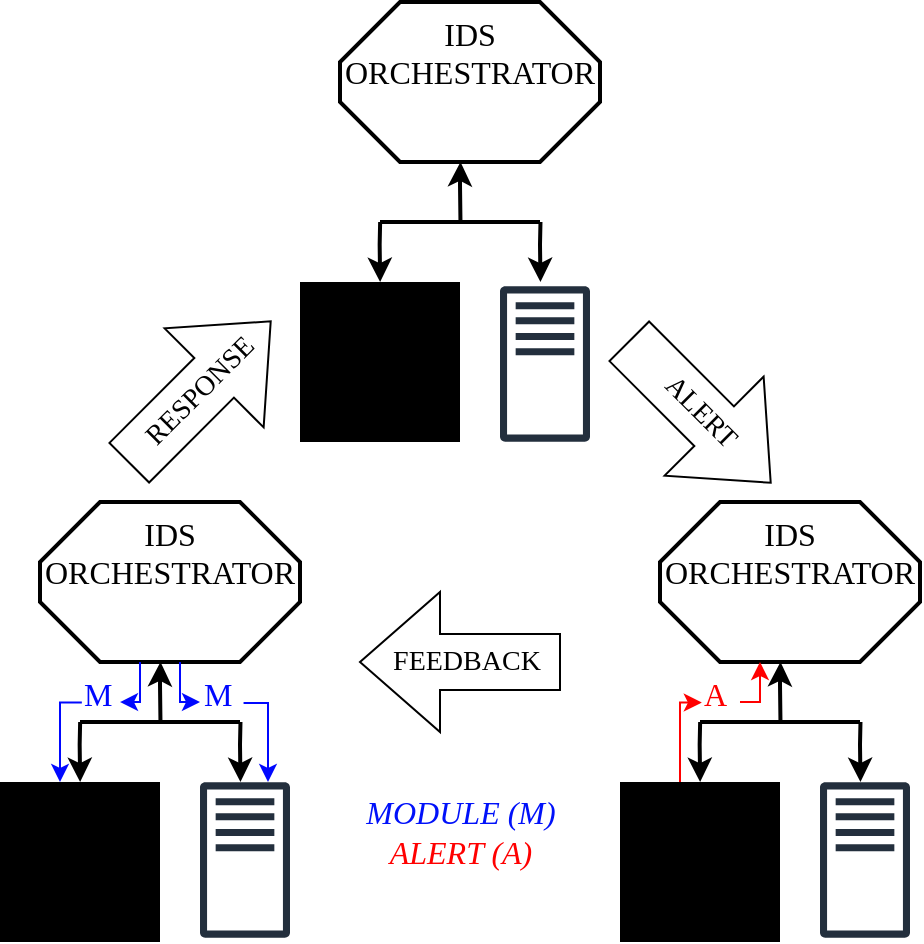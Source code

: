 <mxfile version="26.1.3">
  <diagram name="Page-1" id="822b0af5-4adb-64df-f703-e8dfc1f81529">
    <mxGraphModel dx="636" dy="413" grid="1" gridSize="10" guides="1" tooltips="1" connect="1" arrows="1" fold="1" page="1" pageScale="1" pageWidth="1100" pageHeight="850" background="none" math="0" shadow="0">
      <root>
        <mxCell id="0" />
        <mxCell id="1" parent="0" />
        <mxCell id="n6gamlMb8ClhuNOTHDDw-2" value="&lt;font style=&quot;font-size: 16px;&quot;&gt;IDS ORCHESTRATOR&lt;/font&gt;" style="whiteSpace=wrap;shape=mxgraph.basic.octagon2;align=center;verticalAlign=top;dx=15;fontSize=12;textShadow=0;fontFamily=Times New Roman;spacing=2;strokeWidth=2;html=1;" vertex="1" parent="1">
          <mxGeometry x="320" y="130" width="130" height="80" as="geometry" />
        </mxCell>
        <mxCell id="n6gamlMb8ClhuNOTHDDw-3" value="" style="fillColor=#000000;aspect=fixed;sketch=0;pointerEvents=1;shadow=0;dashed=0;html=1;strokeColor=none;labelPosition=center;verticalLabelPosition=bottom;outlineConnect=0;verticalAlign=top;align=center;shape=mxgraph.openstack.neutron_subnet;" vertex="1" parent="1">
          <mxGeometry x="300" y="270" width="80" height="80" as="geometry" />
        </mxCell>
        <mxCell id="n6gamlMb8ClhuNOTHDDw-4" value="" style="sketch=0;outlineConnect=0;fontColor=#232F3E;gradientColor=none;fillColor=#232F3D;strokeColor=none;dashed=0;verticalLabelPosition=bottom;verticalAlign=top;align=center;html=1;fontSize=12;fontStyle=0;aspect=fixed;pointerEvents=1;shape=mxgraph.aws4.traditional_server;" vertex="1" parent="1">
          <mxGeometry x="400" y="272" width="45" height="78" as="geometry" />
        </mxCell>
        <mxCell id="n6gamlMb8ClhuNOTHDDw-6" value="" style="endArrow=none;html=1;rounded=0;strokeWidth=2;" edge="1" parent="1">
          <mxGeometry width="50" height="50" relative="1" as="geometry">
            <mxPoint x="340" y="240" as="sourcePoint" />
            <mxPoint x="420" y="240" as="targetPoint" />
          </mxGeometry>
        </mxCell>
        <mxCell id="n6gamlMb8ClhuNOTHDDw-7" value="" style="endArrow=classic;html=1;rounded=0;strokeWidth=2;" edge="1" parent="1">
          <mxGeometry width="50" height="50" relative="1" as="geometry">
            <mxPoint x="420.24" y="240" as="sourcePoint" />
            <mxPoint x="420.24" y="270" as="targetPoint" />
            <Array as="points">
              <mxPoint x="420" y="251.22" />
            </Array>
          </mxGeometry>
        </mxCell>
        <mxCell id="n6gamlMb8ClhuNOTHDDw-9" value="" style="endArrow=classic;html=1;rounded=0;strokeWidth=2;" edge="1" parent="1">
          <mxGeometry width="50" height="50" relative="1" as="geometry">
            <mxPoint x="340.07" y="240" as="sourcePoint" />
            <mxPoint x="340.07" y="270" as="targetPoint" />
            <Array as="points">
              <mxPoint x="339.83" y="251.22" />
            </Array>
          </mxGeometry>
        </mxCell>
        <mxCell id="n6gamlMb8ClhuNOTHDDw-10" value="" style="endArrow=classic;html=1;rounded=0;strokeWidth=2;" edge="1" parent="1">
          <mxGeometry width="50" height="50" relative="1" as="geometry">
            <mxPoint x="380.24" y="240" as="sourcePoint" />
            <mxPoint x="380.24" y="210" as="targetPoint" />
            <Array as="points">
              <mxPoint x="380" y="221.22" />
            </Array>
          </mxGeometry>
        </mxCell>
        <mxCell id="n6gamlMb8ClhuNOTHDDw-11" value="&lt;font style=&quot;font-size: 16px;&quot;&gt;MODULE (M)&lt;/font&gt;&lt;div&gt;&lt;font style=&quot;font-size: 16px; color: rgb(255, 0, 0);&quot;&gt;ALERT (A)&lt;/font&gt;&lt;/div&gt;" style="text;html=1;align=center;verticalAlign=middle;resizable=0;points=[];autosize=1;strokeColor=none;fillColor=none;fontSize=11;fontStyle=2;opacity=0;fontColor=light-dark(#0011fa, #ededed);rounded=0;fontFamily=Times New Roman;spacingLeft=-10;spacingRight=-9;" vertex="1" parent="1">
          <mxGeometry x="330" y="520" width="100" height="50" as="geometry" />
        </mxCell>
        <mxCell id="n6gamlMb8ClhuNOTHDDw-19" value="&lt;font style=&quot;font-size: 16px;&quot;&gt;IDS ORCHESTRATOR&lt;/font&gt;" style="whiteSpace=wrap;shape=mxgraph.basic.octagon2;align=center;verticalAlign=top;dx=15;fontSize=12;textShadow=0;fontFamily=Times New Roman;spacing=2;strokeWidth=2;html=1;" vertex="1" parent="1">
          <mxGeometry x="170" y="380" width="130" height="80" as="geometry" />
        </mxCell>
        <mxCell id="n6gamlMb8ClhuNOTHDDw-20" value="" style="fillColor=#000000;aspect=fixed;sketch=0;pointerEvents=1;shadow=0;dashed=0;html=1;strokeColor=none;labelPosition=center;verticalLabelPosition=bottom;outlineConnect=0;verticalAlign=top;align=center;shape=mxgraph.openstack.neutron_subnet;" vertex="1" parent="1">
          <mxGeometry x="150" y="520" width="80" height="80" as="geometry" />
        </mxCell>
        <mxCell id="n6gamlMb8ClhuNOTHDDw-21" value="" style="sketch=0;outlineConnect=0;fontColor=#232F3E;gradientColor=none;fillColor=#232F3D;strokeColor=none;dashed=0;verticalLabelPosition=bottom;verticalAlign=top;align=center;html=1;fontSize=12;fontStyle=0;aspect=fixed;pointerEvents=1;shape=mxgraph.aws4.traditional_server;" vertex="1" parent="1">
          <mxGeometry x="250" y="520" width="45" height="78" as="geometry" />
        </mxCell>
        <mxCell id="n6gamlMb8ClhuNOTHDDw-22" value="" style="endArrow=none;html=1;rounded=0;strokeWidth=2;" edge="1" parent="1">
          <mxGeometry width="50" height="50" relative="1" as="geometry">
            <mxPoint x="190" y="490" as="sourcePoint" />
            <mxPoint x="270" y="490" as="targetPoint" />
          </mxGeometry>
        </mxCell>
        <mxCell id="n6gamlMb8ClhuNOTHDDw-23" value="" style="endArrow=classic;html=1;rounded=0;strokeWidth=2;" edge="1" parent="1">
          <mxGeometry width="50" height="50" relative="1" as="geometry">
            <mxPoint x="270.24" y="490" as="sourcePoint" />
            <mxPoint x="270.24" y="520" as="targetPoint" />
            <Array as="points">
              <mxPoint x="270" y="501.22" />
            </Array>
          </mxGeometry>
        </mxCell>
        <mxCell id="n6gamlMb8ClhuNOTHDDw-24" value="" style="endArrow=classic;html=1;rounded=0;strokeWidth=2;" edge="1" parent="1">
          <mxGeometry width="50" height="50" relative="1" as="geometry">
            <mxPoint x="190.07" y="490" as="sourcePoint" />
            <mxPoint x="190.07" y="520" as="targetPoint" />
            <Array as="points">
              <mxPoint x="189.83" y="501.22" />
            </Array>
          </mxGeometry>
        </mxCell>
        <mxCell id="n6gamlMb8ClhuNOTHDDw-25" value="" style="endArrow=classic;html=1;rounded=0;strokeWidth=2;" edge="1" parent="1">
          <mxGeometry width="50" height="50" relative="1" as="geometry">
            <mxPoint x="230.24" y="490" as="sourcePoint" />
            <mxPoint x="230.24" y="460" as="targetPoint" />
            <Array as="points">
              <mxPoint x="230" y="471.22" />
            </Array>
          </mxGeometry>
        </mxCell>
        <mxCell id="n6gamlMb8ClhuNOTHDDw-26" value="" style="edgeStyle=orthogonalEdgeStyle;rounded=0;orthogonalLoop=1;jettySize=auto;html=1;entryX=1;entryY=0.667;entryDx=0;entryDy=0;entryPerimeter=0;strokeColor=#0008FF;exitX=1;exitY=0.667;exitDx=0;exitDy=0;exitPerimeter=0;fontColor=#0008FF;" edge="1" parent="1" target="n6gamlMb8ClhuNOTHDDw-27">
          <mxGeometry relative="1" as="geometry">
            <Array as="points">
              <mxPoint x="220" y="480" />
            </Array>
            <mxPoint x="220" y="460" as="sourcePoint" />
            <mxPoint x="210" y="480" as="targetPoint" />
          </mxGeometry>
        </mxCell>
        <mxCell id="n6gamlMb8ClhuNOTHDDw-27" value="&lt;font style=&quot;font-size: 16px; color: rgb(0, 8, 255);&quot; face=&quot;Times New Roman&quot;&gt;M&lt;/font&gt;" style="text;whiteSpace=wrap;html=1;spacingRight=1;" vertex="1" parent="1">
          <mxGeometry x="190" y="460" width="20" height="30" as="geometry" />
        </mxCell>
        <mxCell id="n6gamlMb8ClhuNOTHDDw-28" value="" style="edgeStyle=orthogonalEdgeStyle;rounded=0;orthogonalLoop=1;jettySize=auto;html=1;strokeColor=#0008FF;exitX=0.046;exitY=0.677;exitDx=0;exitDy=0;exitPerimeter=0;" edge="1" parent="1" source="n6gamlMb8ClhuNOTHDDw-27" target="n6gamlMb8ClhuNOTHDDw-20">
          <mxGeometry relative="1" as="geometry">
            <Array as="points">
              <mxPoint x="180" y="480" />
            </Array>
            <mxPoint x="173" y="480" as="sourcePoint" />
            <mxPoint x="150" y="500" as="targetPoint" />
          </mxGeometry>
        </mxCell>
        <mxCell id="n6gamlMb8ClhuNOTHDDw-29" value="" style="edgeStyle=orthogonalEdgeStyle;rounded=0;orthogonalLoop=1;jettySize=auto;html=1;strokeColor=#0008FF;exitX=1;exitY=0.667;exitDx=0;exitDy=0;exitPerimeter=0;fontColor=#0008FF;" edge="1" parent="1">
          <mxGeometry relative="1" as="geometry">
            <Array as="points">
              <mxPoint x="240" y="480" />
            </Array>
            <mxPoint x="240" y="460" as="sourcePoint" />
            <mxPoint x="250" y="480" as="targetPoint" />
          </mxGeometry>
        </mxCell>
        <mxCell id="n6gamlMb8ClhuNOTHDDw-30" value="&lt;font style=&quot;font-size: 16px; color: rgb(0, 8, 255);&quot; face=&quot;Times New Roman&quot;&gt;M&lt;/font&gt;" style="text;whiteSpace=wrap;html=1;spacingRight=1;" vertex="1" parent="1">
          <mxGeometry x="250" y="460" width="20" height="30" as="geometry" />
        </mxCell>
        <mxCell id="n6gamlMb8ClhuNOTHDDw-31" value="" style="edgeStyle=orthogonalEdgeStyle;rounded=0;orthogonalLoop=1;jettySize=auto;html=1;strokeColor=#0008FF;exitX=1.089;exitY=0.684;exitDx=0;exitDy=0;exitPerimeter=0;" edge="1" parent="1" source="n6gamlMb8ClhuNOTHDDw-30">
          <mxGeometry relative="1" as="geometry">
            <Array as="points">
              <mxPoint x="284" y="481" />
            </Array>
            <mxPoint x="295" y="480" as="sourcePoint" />
            <mxPoint x="284" y="520" as="targetPoint" />
          </mxGeometry>
        </mxCell>
        <mxCell id="n6gamlMb8ClhuNOTHDDw-38" value="&lt;font style=&quot;font-size: 16px;&quot;&gt;IDS ORCHESTRATOR&lt;/font&gt;" style="whiteSpace=wrap;shape=mxgraph.basic.octagon2;align=center;verticalAlign=top;dx=15;fontSize=12;textShadow=0;fontFamily=Times New Roman;spacing=2;strokeWidth=2;html=1;" vertex="1" parent="1">
          <mxGeometry x="480" y="380" width="130" height="80" as="geometry" />
        </mxCell>
        <mxCell id="n6gamlMb8ClhuNOTHDDw-39" value="" style="fillColor=#000000;aspect=fixed;sketch=0;pointerEvents=1;shadow=0;dashed=0;html=1;strokeColor=none;labelPosition=center;verticalLabelPosition=bottom;outlineConnect=0;verticalAlign=top;align=center;shape=mxgraph.openstack.neutron_subnet;" vertex="1" parent="1">
          <mxGeometry x="460" y="520" width="80" height="80" as="geometry" />
        </mxCell>
        <mxCell id="n6gamlMb8ClhuNOTHDDw-40" value="" style="sketch=0;outlineConnect=0;fontColor=#232F3E;gradientColor=none;fillColor=#232F3D;strokeColor=none;dashed=0;verticalLabelPosition=bottom;verticalAlign=top;align=center;html=1;fontSize=12;fontStyle=0;aspect=fixed;pointerEvents=1;shape=mxgraph.aws4.traditional_server;" vertex="1" parent="1">
          <mxGeometry x="560" y="520" width="45" height="78" as="geometry" />
        </mxCell>
        <mxCell id="n6gamlMb8ClhuNOTHDDw-41" value="" style="endArrow=none;html=1;rounded=0;strokeWidth=2;" edge="1" parent="1">
          <mxGeometry width="50" height="50" relative="1" as="geometry">
            <mxPoint x="500" y="490" as="sourcePoint" />
            <mxPoint x="580" y="490" as="targetPoint" />
          </mxGeometry>
        </mxCell>
        <mxCell id="n6gamlMb8ClhuNOTHDDw-42" value="" style="endArrow=classic;html=1;rounded=0;strokeWidth=2;" edge="1" parent="1">
          <mxGeometry width="50" height="50" relative="1" as="geometry">
            <mxPoint x="580.24" y="490" as="sourcePoint" />
            <mxPoint x="580.24" y="520" as="targetPoint" />
            <Array as="points">
              <mxPoint x="580" y="501.22" />
            </Array>
          </mxGeometry>
        </mxCell>
        <mxCell id="n6gamlMb8ClhuNOTHDDw-43" value="" style="endArrow=classic;html=1;rounded=0;strokeWidth=2;" edge="1" parent="1">
          <mxGeometry width="50" height="50" relative="1" as="geometry">
            <mxPoint x="500.07" y="490" as="sourcePoint" />
            <mxPoint x="500.07" y="520" as="targetPoint" />
            <Array as="points">
              <mxPoint x="499.83" y="501.22" />
            </Array>
          </mxGeometry>
        </mxCell>
        <mxCell id="n6gamlMb8ClhuNOTHDDw-44" value="" style="endArrow=classic;html=1;rounded=0;strokeWidth=2;" edge="1" parent="1">
          <mxGeometry width="50" height="50" relative="1" as="geometry">
            <mxPoint x="540.24" y="490" as="sourcePoint" />
            <mxPoint x="540.24" y="460" as="targetPoint" />
            <Array as="points">
              <mxPoint x="540" y="471.22" />
            </Array>
          </mxGeometry>
        </mxCell>
        <mxCell id="n6gamlMb8ClhuNOTHDDw-45" value="" style="edgeStyle=orthogonalEdgeStyle;rounded=0;orthogonalLoop=1;jettySize=auto;html=1;entryX=0.59;entryY=1.024;entryDx=0;entryDy=0;entryPerimeter=0;strokeColor=#FF0000;exitX=1;exitY=0.667;exitDx=0;exitDy=0;exitPerimeter=0;" edge="1" parent="1" source="n6gamlMb8ClhuNOTHDDw-46">
          <mxGeometry relative="1" as="geometry">
            <Array as="points">
              <mxPoint x="530" y="480" />
            </Array>
            <mxPoint x="520" y="480" as="sourcePoint" />
            <mxPoint x="530" y="460" as="targetPoint" />
          </mxGeometry>
        </mxCell>
        <mxCell id="n6gamlMb8ClhuNOTHDDw-46" value="&lt;font style=&quot;font-size: 16px; color: rgb(255, 0, 0);&quot; face=&quot;Times New Roman&quot;&gt;A&lt;/font&gt;" style="text;whiteSpace=wrap;html=1;spacingRight=1;" vertex="1" parent="1">
          <mxGeometry x="500" y="460" width="20" height="30" as="geometry" />
        </mxCell>
        <mxCell id="n6gamlMb8ClhuNOTHDDw-47" value="" style="edgeStyle=orthogonalEdgeStyle;rounded=0;orthogonalLoop=1;jettySize=auto;html=1;entryX=0.046;entryY=0.677;entryDx=0;entryDy=0;strokeColor=#FF0000;entryPerimeter=0;" edge="1" parent="1" source="n6gamlMb8ClhuNOTHDDw-39" target="n6gamlMb8ClhuNOTHDDw-46">
          <mxGeometry relative="1" as="geometry">
            <Array as="points">
              <mxPoint x="490" y="480" />
            </Array>
            <mxPoint x="460" y="500" as="sourcePoint" />
            <mxPoint x="483" y="480" as="targetPoint" />
          </mxGeometry>
        </mxCell>
        <mxCell id="n6gamlMb8ClhuNOTHDDw-48" value="&lt;font&gt;ALERT&lt;/font&gt;" style="html=1;shadow=0;dashed=0;align=center;verticalAlign=middle;shape=mxgraph.arrows2.arrow;dy=0.6;dx=40;notch=0;rotation=45;fontFamily=Times New Roman;fontSize=14;" vertex="1" parent="1">
          <mxGeometry x="450" y="300" width="100" height="70" as="geometry" />
        </mxCell>
        <mxCell id="n6gamlMb8ClhuNOTHDDw-50" value="RESPONSE" style="html=1;shadow=0;dashed=0;align=center;verticalAlign=middle;shape=mxgraph.arrows2.arrow;dy=0.6;dx=40;notch=0;rotation=-45;fontSize=14;fontFamily=Times New Roman;" vertex="1" parent="1">
          <mxGeometry x="200" y="290" width="100" height="70" as="geometry" />
        </mxCell>
        <mxCell id="n6gamlMb8ClhuNOTHDDw-51" value="FEEDBACK" style="html=1;shadow=0;dashed=0;align=center;verticalAlign=middle;shape=mxgraph.arrows2.arrow;dy=0.6;dx=40;flipH=1;notch=0;fontFamily=Times New Roman;fontSize=14;spacingRight=-6;" vertex="1" parent="1">
          <mxGeometry x="330" y="425" width="100" height="70" as="geometry" />
        </mxCell>
      </root>
    </mxGraphModel>
  </diagram>
</mxfile>
